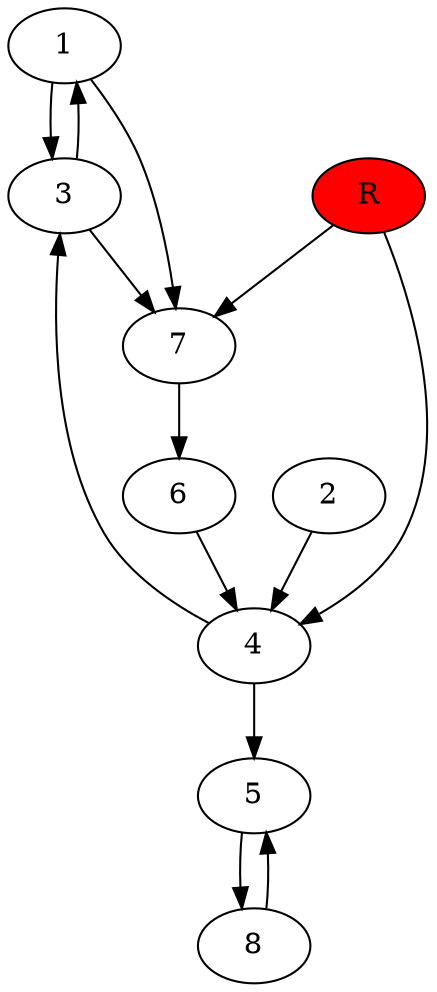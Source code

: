 digraph prb41428 {
	1
	2
	3
	4
	5
	6
	7
	8
	R [fillcolor="#ff0000" style=filled]
	1 -> 3
	1 -> 7
	2 -> 4
	3 -> 1
	3 -> 7
	4 -> 3
	4 -> 5
	5 -> 8
	6 -> 4
	7 -> 6
	8 -> 5
	R -> 4
	R -> 7
}
